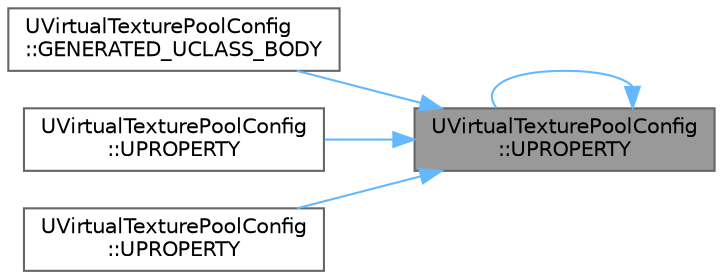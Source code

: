 digraph "UVirtualTexturePoolConfig::UPROPERTY"
{
 // INTERACTIVE_SVG=YES
 // LATEX_PDF_SIZE
  bgcolor="transparent";
  edge [fontname=Helvetica,fontsize=10,labelfontname=Helvetica,labelfontsize=10];
  node [fontname=Helvetica,fontsize=10,shape=box,height=0.2,width=0.4];
  rankdir="RL";
  Node1 [id="Node000001",label="UVirtualTexturePoolConfig\l::UPROPERTY",height=0.2,width=0.4,color="gray40", fillcolor="grey60", style="filled", fontcolor="black",tooltip="Enable physical pools growing on oversubscription."];
  Node1 -> Node2 [id="edge1_Node000001_Node000002",dir="back",color="steelblue1",style="solid",tooltip=" "];
  Node2 [id="Node000002",label="UVirtualTexturePoolConfig\l::GENERATED_UCLASS_BODY",height=0.2,width=0.4,color="grey40", fillcolor="white", style="filled",URL="$d6/d1b/classUVirtualTexturePoolConfig.html#a3c208a807dfd3713d08d6dede082aff0",tooltip="Upper size limit in megabytes for any pools not explicitly matched by a config entry in the Pools arr..."];
  Node1 -> Node1 [id="edge2_Node000001_Node000001",dir="back",color="steelblue1",style="solid",tooltip=" "];
  Node1 -> Node3 [id="edge3_Node000001_Node000003",dir="back",color="steelblue1",style="solid",tooltip=" "];
  Node3 [id="Node000003",label="UVirtualTexturePoolConfig\l::UPROPERTY",height=0.2,width=0.4,color="grey40", fillcolor="white", style="filled",URL="$d6/d1b/classUVirtualTexturePoolConfig.html#a0195e9450e78e783ac0edf94247a403f",tooltip="Serialized array of configs."];
  Node1 -> Node4 [id="edge4_Node000001_Node000004",dir="back",color="steelblue1",style="solid",tooltip=" "];
  Node4 [id="Node000004",label="UVirtualTexturePoolConfig\l::UPROPERTY",height=0.2,width=0.4,color="grey40", fillcolor="white", style="filled",URL="$d6/d1b/classUVirtualTexturePoolConfig.html#aa21253aafcf6cde78f11daaedf19dcbd",tooltip="Transient array of runtime detected configs used by the PoolAutoGrow system."];
}
